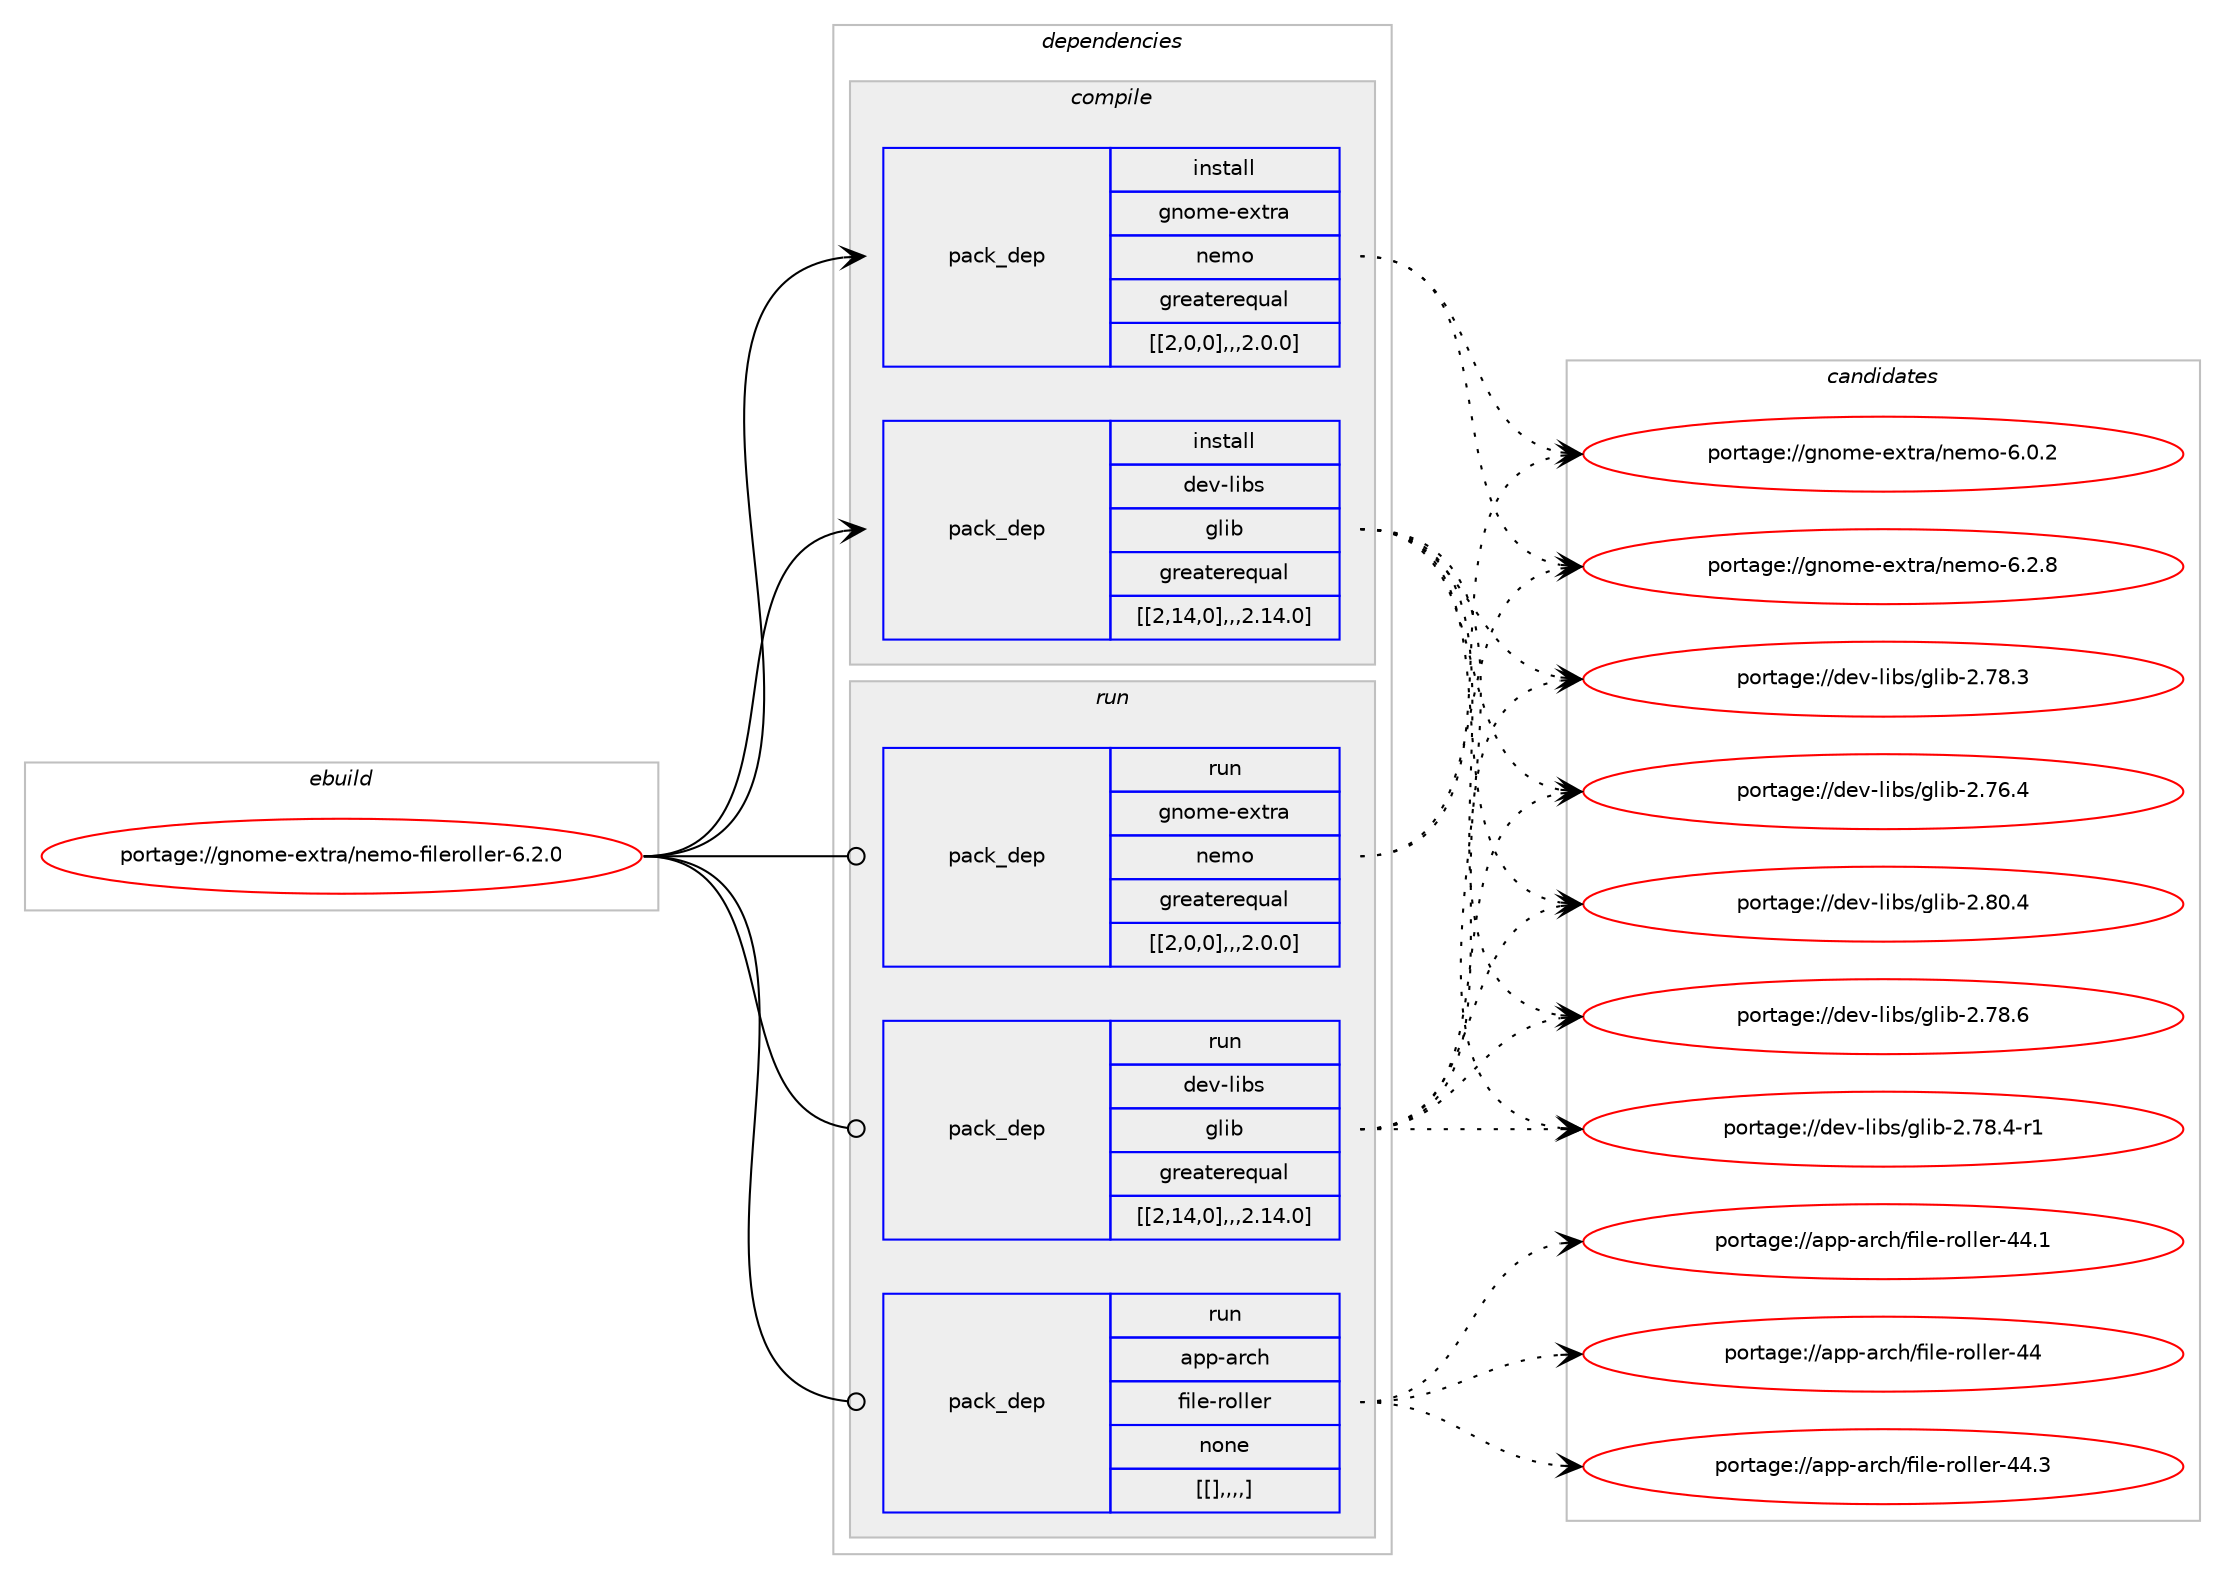 digraph prolog {

# *************
# Graph options
# *************

newrank=true;
concentrate=true;
compound=true;
graph [rankdir=LR,fontname=Helvetica,fontsize=10,ranksep=1.5];#, ranksep=2.5, nodesep=0.2];
edge  [arrowhead=vee];
node  [fontname=Helvetica,fontsize=10];

# **********
# The ebuild
# **********

subgraph cluster_leftcol {
color=gray;
label=<<i>ebuild</i>>;
id [label="portage://gnome-extra/nemo-fileroller-6.2.0", color=red, width=4, href="../gnome-extra/nemo-fileroller-6.2.0.svg"];
}

# ****************
# The dependencies
# ****************

subgraph cluster_midcol {
color=gray;
label=<<i>dependencies</i>>;
subgraph cluster_compile {
fillcolor="#eeeeee";
style=filled;
label=<<i>compile</i>>;
subgraph pack175753 {
dependency245079 [label=<<TABLE BORDER="0" CELLBORDER="1" CELLSPACING="0" CELLPADDING="4" WIDTH="220"><TR><TD ROWSPAN="6" CELLPADDING="30">pack_dep</TD></TR><TR><TD WIDTH="110">install</TD></TR><TR><TD>dev-libs</TD></TR><TR><TD>glib</TD></TR><TR><TD>greaterequal</TD></TR><TR><TD>[[2,14,0],,,2.14.0]</TD></TR></TABLE>>, shape=none, color=blue];
}
id:e -> dependency245079:w [weight=20,style="solid",arrowhead="vee"];
subgraph pack175754 {
dependency245080 [label=<<TABLE BORDER="0" CELLBORDER="1" CELLSPACING="0" CELLPADDING="4" WIDTH="220"><TR><TD ROWSPAN="6" CELLPADDING="30">pack_dep</TD></TR><TR><TD WIDTH="110">install</TD></TR><TR><TD>gnome-extra</TD></TR><TR><TD>nemo</TD></TR><TR><TD>greaterequal</TD></TR><TR><TD>[[2,0,0],,,2.0.0]</TD></TR></TABLE>>, shape=none, color=blue];
}
id:e -> dependency245080:w [weight=20,style="solid",arrowhead="vee"];
}
subgraph cluster_compileandrun {
fillcolor="#eeeeee";
style=filled;
label=<<i>compile and run</i>>;
}
subgraph cluster_run {
fillcolor="#eeeeee";
style=filled;
label=<<i>run</i>>;
subgraph pack175755 {
dependency245081 [label=<<TABLE BORDER="0" CELLBORDER="1" CELLSPACING="0" CELLPADDING="4" WIDTH="220"><TR><TD ROWSPAN="6" CELLPADDING="30">pack_dep</TD></TR><TR><TD WIDTH="110">run</TD></TR><TR><TD>app-arch</TD></TR><TR><TD>file-roller</TD></TR><TR><TD>none</TD></TR><TR><TD>[[],,,,]</TD></TR></TABLE>>, shape=none, color=blue];
}
id:e -> dependency245081:w [weight=20,style="solid",arrowhead="odot"];
subgraph pack175756 {
dependency245082 [label=<<TABLE BORDER="0" CELLBORDER="1" CELLSPACING="0" CELLPADDING="4" WIDTH="220"><TR><TD ROWSPAN="6" CELLPADDING="30">pack_dep</TD></TR><TR><TD WIDTH="110">run</TD></TR><TR><TD>dev-libs</TD></TR><TR><TD>glib</TD></TR><TR><TD>greaterequal</TD></TR><TR><TD>[[2,14,0],,,2.14.0]</TD></TR></TABLE>>, shape=none, color=blue];
}
id:e -> dependency245082:w [weight=20,style="solid",arrowhead="odot"];
subgraph pack175757 {
dependency245083 [label=<<TABLE BORDER="0" CELLBORDER="1" CELLSPACING="0" CELLPADDING="4" WIDTH="220"><TR><TD ROWSPAN="6" CELLPADDING="30">pack_dep</TD></TR><TR><TD WIDTH="110">run</TD></TR><TR><TD>gnome-extra</TD></TR><TR><TD>nemo</TD></TR><TR><TD>greaterequal</TD></TR><TR><TD>[[2,0,0],,,2.0.0]</TD></TR></TABLE>>, shape=none, color=blue];
}
id:e -> dependency245083:w [weight=20,style="solid",arrowhead="odot"];
}
}

# **************
# The candidates
# **************

subgraph cluster_choices {
rank=same;
color=gray;
label=<<i>candidates</i>>;

subgraph choice175753 {
color=black;
nodesep=1;
choice1001011184510810598115471031081059845504656484652 [label="portage://dev-libs/glib-2.80.4", color=red, width=4,href="../dev-libs/glib-2.80.4.svg"];
choice1001011184510810598115471031081059845504655564654 [label="portage://dev-libs/glib-2.78.6", color=red, width=4,href="../dev-libs/glib-2.78.6.svg"];
choice10010111845108105981154710310810598455046555646524511449 [label="portage://dev-libs/glib-2.78.4-r1", color=red, width=4,href="../dev-libs/glib-2.78.4-r1.svg"];
choice1001011184510810598115471031081059845504655564651 [label="portage://dev-libs/glib-2.78.3", color=red, width=4,href="../dev-libs/glib-2.78.3.svg"];
choice1001011184510810598115471031081059845504655544652 [label="portage://dev-libs/glib-2.76.4", color=red, width=4,href="../dev-libs/glib-2.76.4.svg"];
dependency245079:e -> choice1001011184510810598115471031081059845504656484652:w [style=dotted,weight="100"];
dependency245079:e -> choice1001011184510810598115471031081059845504655564654:w [style=dotted,weight="100"];
dependency245079:e -> choice10010111845108105981154710310810598455046555646524511449:w [style=dotted,weight="100"];
dependency245079:e -> choice1001011184510810598115471031081059845504655564651:w [style=dotted,weight="100"];
dependency245079:e -> choice1001011184510810598115471031081059845504655544652:w [style=dotted,weight="100"];
}
subgraph choice175754 {
color=black;
nodesep=1;
choice103110111109101451011201161149747110101109111455446504656 [label="portage://gnome-extra/nemo-6.2.8", color=red, width=4,href="../gnome-extra/nemo-6.2.8.svg"];
choice103110111109101451011201161149747110101109111455446484650 [label="portage://gnome-extra/nemo-6.0.2", color=red, width=4,href="../gnome-extra/nemo-6.0.2.svg"];
dependency245080:e -> choice103110111109101451011201161149747110101109111455446504656:w [style=dotted,weight="100"];
dependency245080:e -> choice103110111109101451011201161149747110101109111455446484650:w [style=dotted,weight="100"];
}
subgraph choice175755 {
color=black;
nodesep=1;
choice9711211245971149910447102105108101451141111081081011144552524651 [label="portage://app-arch/file-roller-44.3", color=red, width=4,href="../app-arch/file-roller-44.3.svg"];
choice9711211245971149910447102105108101451141111081081011144552524649 [label="portage://app-arch/file-roller-44.1", color=red, width=4,href="../app-arch/file-roller-44.1.svg"];
choice971121124597114991044710210510810145114111108108101114455252 [label="portage://app-arch/file-roller-44", color=red, width=4,href="../app-arch/file-roller-44.svg"];
dependency245081:e -> choice9711211245971149910447102105108101451141111081081011144552524651:w [style=dotted,weight="100"];
dependency245081:e -> choice9711211245971149910447102105108101451141111081081011144552524649:w [style=dotted,weight="100"];
dependency245081:e -> choice971121124597114991044710210510810145114111108108101114455252:w [style=dotted,weight="100"];
}
subgraph choice175756 {
color=black;
nodesep=1;
choice1001011184510810598115471031081059845504656484652 [label="portage://dev-libs/glib-2.80.4", color=red, width=4,href="../dev-libs/glib-2.80.4.svg"];
choice1001011184510810598115471031081059845504655564654 [label="portage://dev-libs/glib-2.78.6", color=red, width=4,href="../dev-libs/glib-2.78.6.svg"];
choice10010111845108105981154710310810598455046555646524511449 [label="portage://dev-libs/glib-2.78.4-r1", color=red, width=4,href="../dev-libs/glib-2.78.4-r1.svg"];
choice1001011184510810598115471031081059845504655564651 [label="portage://dev-libs/glib-2.78.3", color=red, width=4,href="../dev-libs/glib-2.78.3.svg"];
choice1001011184510810598115471031081059845504655544652 [label="portage://dev-libs/glib-2.76.4", color=red, width=4,href="../dev-libs/glib-2.76.4.svg"];
dependency245082:e -> choice1001011184510810598115471031081059845504656484652:w [style=dotted,weight="100"];
dependency245082:e -> choice1001011184510810598115471031081059845504655564654:w [style=dotted,weight="100"];
dependency245082:e -> choice10010111845108105981154710310810598455046555646524511449:w [style=dotted,weight="100"];
dependency245082:e -> choice1001011184510810598115471031081059845504655564651:w [style=dotted,weight="100"];
dependency245082:e -> choice1001011184510810598115471031081059845504655544652:w [style=dotted,weight="100"];
}
subgraph choice175757 {
color=black;
nodesep=1;
choice103110111109101451011201161149747110101109111455446504656 [label="portage://gnome-extra/nemo-6.2.8", color=red, width=4,href="../gnome-extra/nemo-6.2.8.svg"];
choice103110111109101451011201161149747110101109111455446484650 [label="portage://gnome-extra/nemo-6.0.2", color=red, width=4,href="../gnome-extra/nemo-6.0.2.svg"];
dependency245083:e -> choice103110111109101451011201161149747110101109111455446504656:w [style=dotted,weight="100"];
dependency245083:e -> choice103110111109101451011201161149747110101109111455446484650:w [style=dotted,weight="100"];
}
}

}
